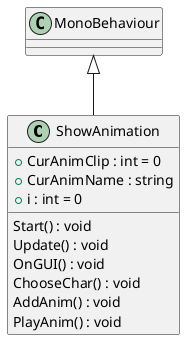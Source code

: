 @startuml
class ShowAnimation {
    + CurAnimClip : int = 0
    + CurAnimName : string
    Start() : void
    Update() : void
    OnGUI() : void
    + i : int = 0
    ChooseChar() : void
    AddAnim() : void
    PlayAnim() : void
}
MonoBehaviour <|-- ShowAnimation
@enduml
